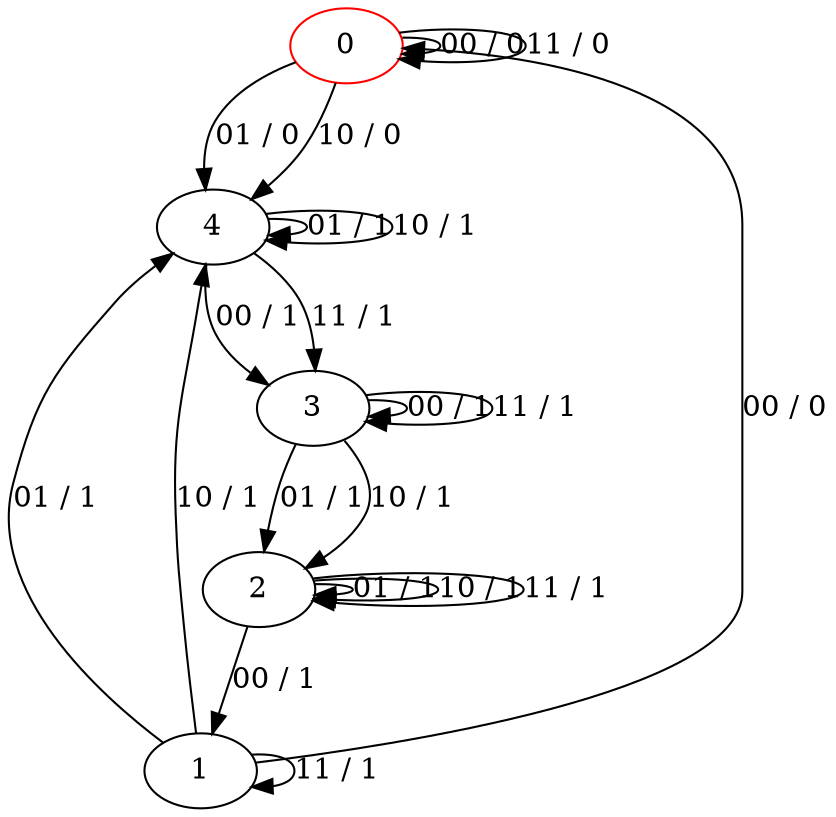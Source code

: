 digraph {
0 [color="red"]
1
2
3
4
0 -> 0 [label="00 / 0"]
0 -> 4 [label="01 / 0"]
0 -> 4 [label="10 / 0"]
0 -> 0 [label="11 / 0"]
1 -> 0 [label="00 / 0"]
1 -> 4 [label="01 / 1"]
1 -> 4 [label="10 / 1"]
1 -> 1 [label="11 / 1"]
2 -> 1 [label="00 / 1"]
2 -> 2 [label="01 / 1"]
2 -> 2 [label="10 / 1"]
2 -> 2 [label="11 / 1"]
3 -> 3 [label="00 / 1"]
3 -> 2 [label="01 / 1"]
3 -> 2 [label="10 / 1"]
3 -> 3 [label="11 / 1"]
4 -> 3 [label="00 / 1"]
4 -> 4 [label="01 / 1"]
4 -> 4 [label="10 / 1"]
4 -> 3 [label="11 / 1"]
}
